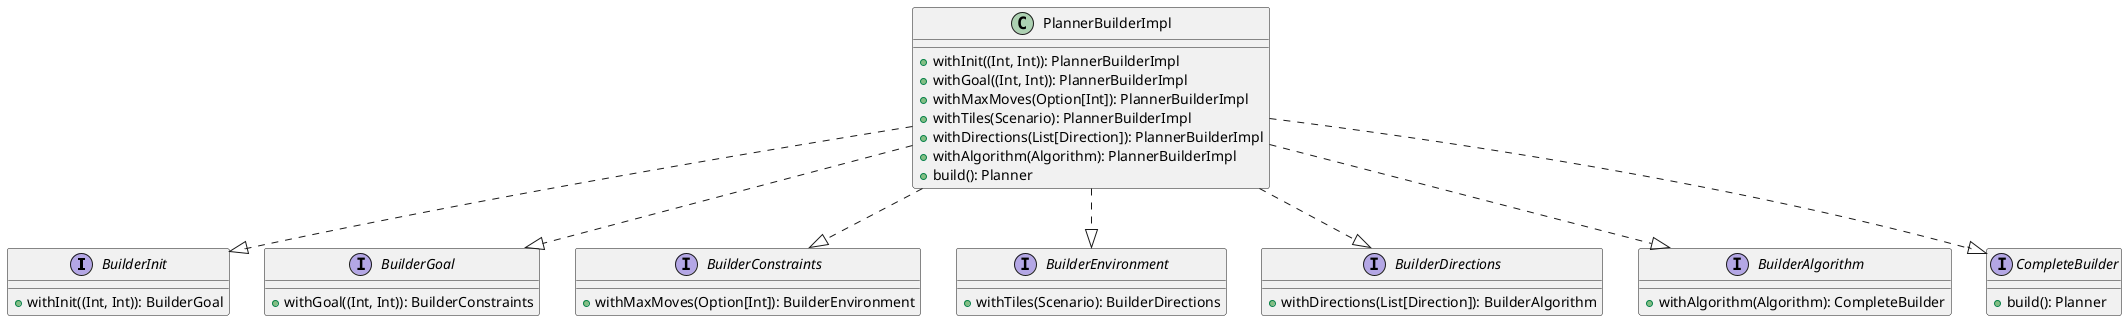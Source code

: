 @startuml
' ========================
'     BUILDER API
' ========================
interface BuilderInit {
  +withInit((Int, Int)): BuilderGoal
}

interface BuilderGoal {
  +withGoal((Int, Int)): BuilderConstraints
}

interface BuilderConstraints {
  +withMaxMoves(Option[Int]): BuilderEnvironment
}

interface BuilderEnvironment {
  +withTiles(Scenario): BuilderDirections
}

interface BuilderDirections {
  +withDirections(List[Direction]): BuilderAlgorithm
}

interface BuilderAlgorithm {
  +withAlgorithm(Algorithm): CompleteBuilder
}

interface CompleteBuilder {
  +build(): Planner
}

class PlannerBuilderImpl {
  +withInit((Int, Int)): PlannerBuilderImpl
  +withGoal((Int, Int)): PlannerBuilderImpl
  +withMaxMoves(Option[Int]): PlannerBuilderImpl
  +withTiles(Scenario): PlannerBuilderImpl
  +withDirections(List[Direction]): PlannerBuilderImpl
  +withAlgorithm(Algorithm): PlannerBuilderImpl
  +build(): Planner
}

PlannerBuilderImpl ..|> BuilderInit
PlannerBuilderImpl ..|> BuilderGoal
PlannerBuilderImpl ..|> BuilderConstraints
PlannerBuilderImpl ..|> BuilderEnvironment
PlannerBuilderImpl ..|> BuilderDirections
PlannerBuilderImpl ..|> BuilderAlgorithm
PlannerBuilderImpl ..|> CompleteBuilder
@enduml